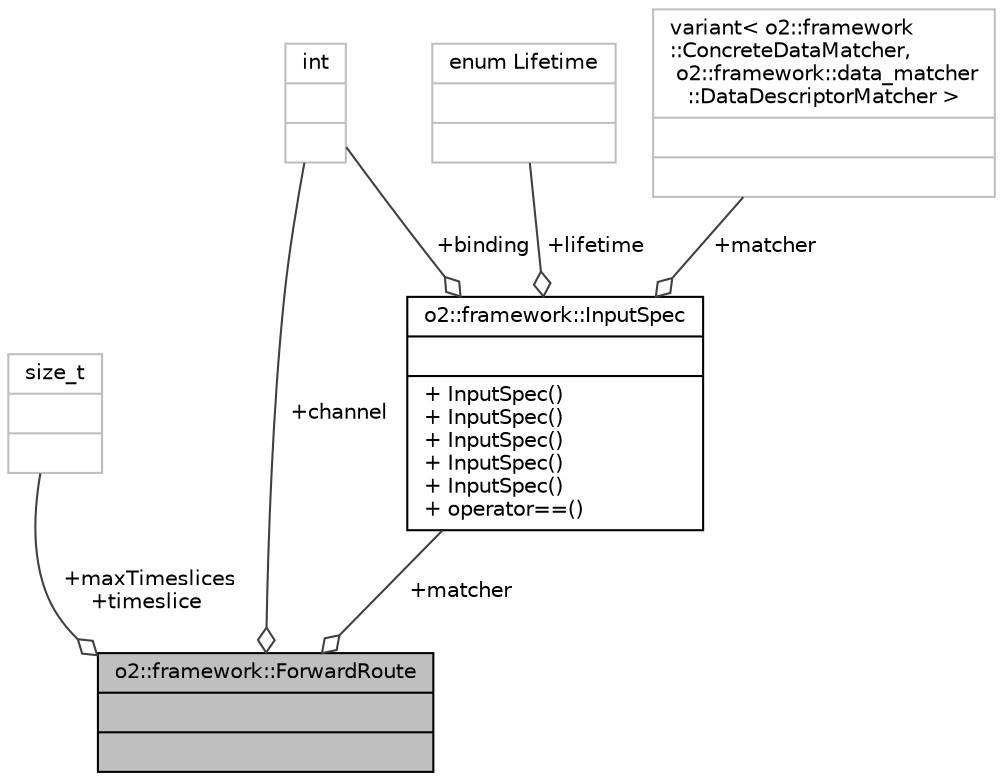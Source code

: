 digraph "o2::framework::ForwardRoute"
{
 // INTERACTIVE_SVG=YES
  bgcolor="transparent";
  edge [fontname="Helvetica",fontsize="10",labelfontname="Helvetica",labelfontsize="10"];
  node [fontname="Helvetica",fontsize="10",shape=record];
  Node1 [label="{o2::framework::ForwardRoute\n||}",height=0.2,width=0.4,color="black", fillcolor="grey75", style="filled", fontcolor="black"];
  Node2 -> Node1 [color="grey25",fontsize="10",style="solid",label=" +maxTimeslices\n+timeslice" ,arrowhead="odiamond",fontname="Helvetica"];
  Node2 [label="{size_t\n||}",height=0.2,width=0.4,color="grey75"];
  Node3 -> Node1 [color="grey25",fontsize="10",style="solid",label=" +channel" ,arrowhead="odiamond",fontname="Helvetica"];
  Node3 [label="{int\n||}",height=0.2,width=0.4,color="grey75"];
  Node4 -> Node1 [color="grey25",fontsize="10",style="solid",label=" +matcher" ,arrowhead="odiamond",fontname="Helvetica"];
  Node4 [label="{o2::framework::InputSpec\n||+ InputSpec()\l+ InputSpec()\l+ InputSpec()\l+ InputSpec()\l+ InputSpec()\l+ operator==()\l}",height=0.2,width=0.4,color="black",URL="$da/d96/structo2_1_1framework_1_1InputSpec.html"];
  Node5 -> Node4 [color="grey25",fontsize="10",style="solid",label=" +lifetime" ,arrowhead="odiamond",fontname="Helvetica"];
  Node5 [label="{enum Lifetime\n||}",height=0.2,width=0.4,color="grey75"];
  Node6 -> Node4 [color="grey25",fontsize="10",style="solid",label=" +matcher" ,arrowhead="odiamond",fontname="Helvetica"];
  Node6 [label="{variant\< o2::framework\l::ConcreteDataMatcher,\l o2::framework::data_matcher\l::DataDescriptorMatcher \>\n||}",height=0.2,width=0.4,color="grey75"];
  Node3 -> Node4 [color="grey25",fontsize="10",style="solid",label=" +binding" ,arrowhead="odiamond",fontname="Helvetica"];
}

